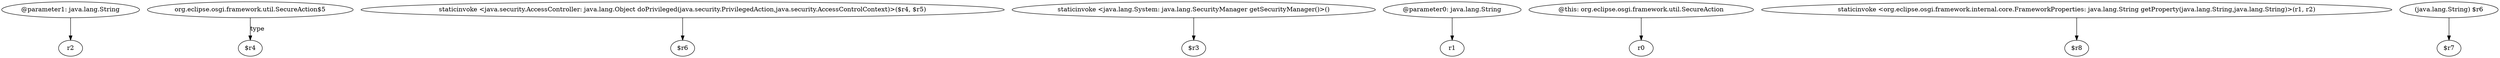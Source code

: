digraph g {
0[label="@parameter1: java.lang.String"]
1[label="r2"]
0->1[label=""]
2[label="org.eclipse.osgi.framework.util.SecureAction$5"]
3[label="$r4"]
2->3[label="type"]
4[label="staticinvoke <java.security.AccessController: java.lang.Object doPrivileged(java.security.PrivilegedAction,java.security.AccessControlContext)>($r4, $r5)"]
5[label="$r6"]
4->5[label=""]
6[label="staticinvoke <java.lang.System: java.lang.SecurityManager getSecurityManager()>()"]
7[label="$r3"]
6->7[label=""]
8[label="@parameter0: java.lang.String"]
9[label="r1"]
8->9[label=""]
10[label="@this: org.eclipse.osgi.framework.util.SecureAction"]
11[label="r0"]
10->11[label=""]
12[label="staticinvoke <org.eclipse.osgi.framework.internal.core.FrameworkProperties: java.lang.String getProperty(java.lang.String,java.lang.String)>(r1, r2)"]
13[label="$r8"]
12->13[label=""]
14[label="(java.lang.String) $r6"]
15[label="$r7"]
14->15[label=""]
}